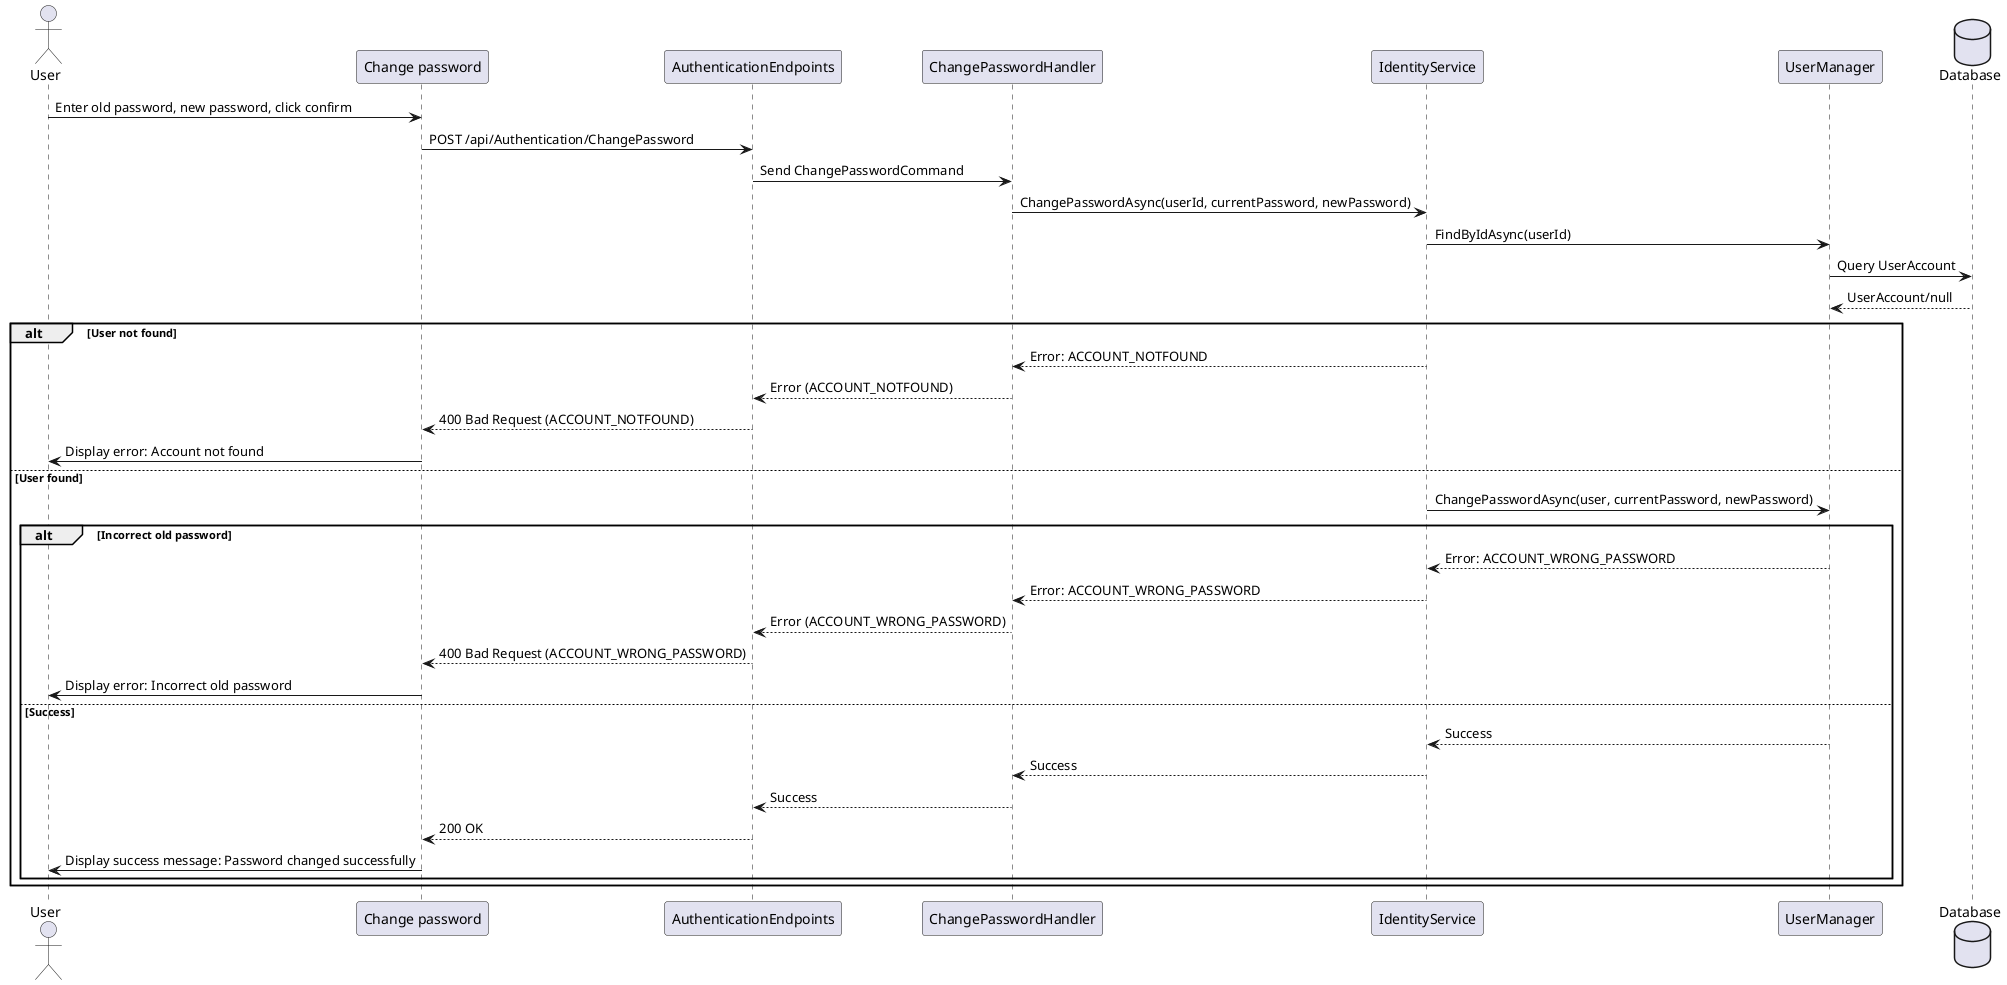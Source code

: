@startuml
actor User
participant "Change password" as UI
participant AuthenticationEndpoints
participant ChangePasswordHandler
participant IdentityService
participant UserManager
Database Database

User -> UI : Enter old password, new password, click confirm
UI -> AuthenticationEndpoints : POST /api/Authentication/ChangePassword
AuthenticationEndpoints -> ChangePasswordHandler : Send ChangePasswordCommand
ChangePasswordHandler -> IdentityService : ChangePasswordAsync(userId, currentPassword, newPassword)
IdentityService -> UserManager : FindByIdAsync(userId)
UserManager -> Database : Query UserAccount
Database --> UserManager : UserAccount/null
alt User not found
    IdentityService --> ChangePasswordHandler : Error: ACCOUNT_NOTFOUND
    ChangePasswordHandler --> AuthenticationEndpoints : Error (ACCOUNT_NOTFOUND)
    AuthenticationEndpoints --> UI : 400 Bad Request (ACCOUNT_NOTFOUND)
    UI -> User : Display error: Account not found
else User found
    IdentityService -> UserManager : ChangePasswordAsync(user, currentPassword, newPassword)
    alt Incorrect old password
        UserManager --> IdentityService : Error: ACCOUNT_WRONG_PASSWORD
        IdentityService --> ChangePasswordHandler : Error: ACCOUNT_WRONG_PASSWORD
        ChangePasswordHandler --> AuthenticationEndpoints : Error (ACCOUNT_WRONG_PASSWORD)
        AuthenticationEndpoints --> UI : 400 Bad Request (ACCOUNT_WRONG_PASSWORD)
        UI -> User : Display error: Incorrect old password
    else Success
        UserManager --> IdentityService : Success
        IdentityService --> ChangePasswordHandler : Success
        ChangePasswordHandler --> AuthenticationEndpoints : Success
        AuthenticationEndpoints --> UI : 200 OK
        UI -> User : Display success message: Password changed successfully
    end
end
@enduml